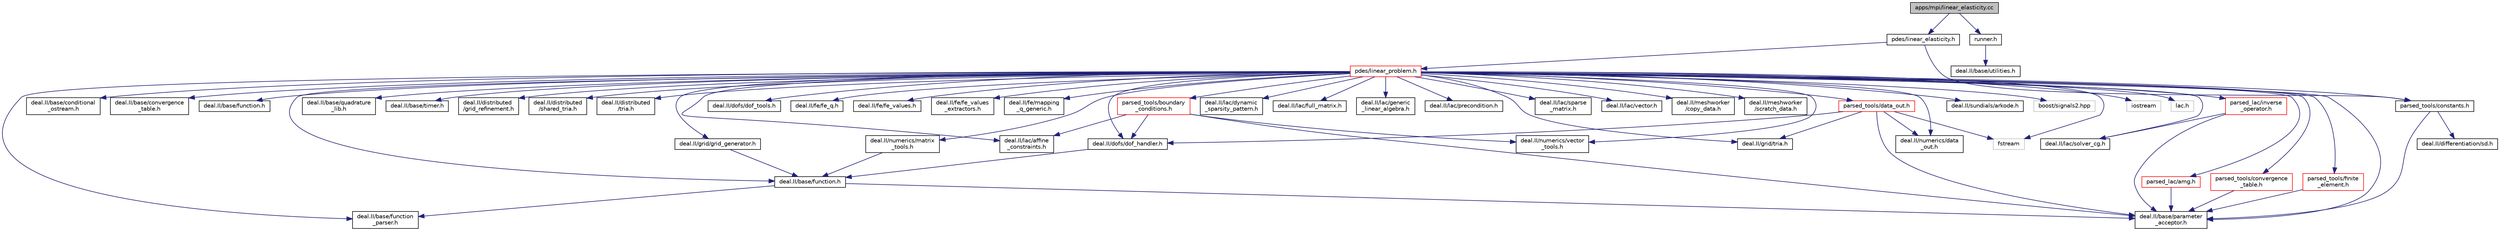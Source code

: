 digraph "apps/mpi/linear_elasticity.cc"
{
 // LATEX_PDF_SIZE
  bgcolor="transparent";
  edge [fontname="Helvetica",fontsize="10",labelfontname="Helvetica",labelfontsize="10"];
  node [fontname="Helvetica",fontsize="10",shape=record];
  Node1 [label="apps/mpi/linear_elasticity.cc",height=0.2,width=0.4,color="black", fillcolor="grey75", style="filled", fontcolor="black",tooltip=" "];
  Node1 -> Node2 [color="midnightblue",fontsize="10",style="solid",fontname="Helvetica"];
  Node2 [label="pdes/linear_elasticity.h",height=0.2,width=0.4,color="black",URL="$linear__elasticity_8h.html",tooltip=" "];
  Node2 -> Node3 [color="midnightblue",fontsize="10",style="solid",fontname="Helvetica"];
  Node3 [label="parsed_tools/constants.h",height=0.2,width=0.4,color="black",URL="$constants_8h.html",tooltip=" "];
  Node3 -> Node4 [color="midnightblue",fontsize="10",style="solid",fontname="Helvetica"];
  Node4 [label="deal.II/base/parameter\l_acceptor.h",height=0.2,width=0.4,color="black",URL="/__w/fsi-suite/fsi-suite/deal.tag$parameter__acceptor_8h.html.html",tooltip=" "];
  Node3 -> Node5 [color="midnightblue",fontsize="10",style="solid",fontname="Helvetica"];
  Node5 [label="deal.II/differentiation/sd.h",height=0.2,width=0.4,color="black",URL="/__w/fsi-suite/fsi-suite/deal.tag$sd_8h.html.html",tooltip=" "];
  Node2 -> Node6 [color="midnightblue",fontsize="10",style="solid",fontname="Helvetica"];
  Node6 [label="pdes/linear_problem.h",height=0.2,width=0.4,color="red",URL="$linear__problem_8h.html",tooltip=" "];
  Node6 -> Node7 [color="midnightblue",fontsize="10",style="solid",fontname="Helvetica"];
  Node7 [label="deal.II/base/conditional\l_ostream.h",height=0.2,width=0.4,color="black",URL="/__w/fsi-suite/fsi-suite/deal.tag$conditional__ostream_8h.html.html",tooltip=" "];
  Node6 -> Node8 [color="midnightblue",fontsize="10",style="solid",fontname="Helvetica"];
  Node8 [label="deal.II/base/convergence\l_table.h",height=0.2,width=0.4,color="black",URL="/__w/fsi-suite/fsi-suite/deal.tag$convergence__table_8h.html.html",tooltip=" "];
  Node6 -> Node9 [color="midnightblue",fontsize="10",style="solid",fontname="Helvetica"];
  Node9 [label="deal.II/base/function.h",height=0.2,width=0.4,color="black",URL="/__w/fsi-suite/fsi-suite/deal.tag$function_8h.html.html",tooltip=" "];
  Node6 -> Node10 [color="midnightblue",fontsize="10",style="solid",fontname="Helvetica"];
  Node10 [label="deal.II/base/function\l_parser.h",height=0.2,width=0.4,color="black",URL="/__w/fsi-suite/fsi-suite/deal.tag$function__parser_8h.html.html",tooltip=" "];
  Node6 -> Node4 [color="midnightblue",fontsize="10",style="solid",fontname="Helvetica"];
  Node6 -> Node11 [color="midnightblue",fontsize="10",style="solid",fontname="Helvetica"];
  Node11 [label="deal.II/base/quadrature\l_lib.h",height=0.2,width=0.4,color="black",URL="/__w/fsi-suite/fsi-suite/deal.tag$quadrature__lib_8h.html.html",tooltip=" "];
  Node6 -> Node12 [color="midnightblue",fontsize="10",style="solid",fontname="Helvetica"];
  Node12 [label="deal.II/base/timer.h",height=0.2,width=0.4,color="black",URL="/__w/fsi-suite/fsi-suite/deal.tag$timer_8h.html.html",tooltip=" "];
  Node6 -> Node13 [color="midnightblue",fontsize="10",style="solid",fontname="Helvetica"];
  Node13 [label="deal.II/distributed\l/grid_refinement.h",height=0.2,width=0.4,color="black",URL="/__w/fsi-suite/fsi-suite/deal.tag$distributed_2grid__refinement_8h.html.html",tooltip=" "];
  Node6 -> Node14 [color="midnightblue",fontsize="10",style="solid",fontname="Helvetica"];
  Node14 [label="deal.II/distributed\l/shared_tria.h",height=0.2,width=0.4,color="black",URL="/__w/fsi-suite/fsi-suite/deal.tag$shared__tria_8h.html.html",tooltip=" "];
  Node6 -> Node15 [color="midnightblue",fontsize="10",style="solid",fontname="Helvetica"];
  Node15 [label="deal.II/distributed\l/tria.h",height=0.2,width=0.4,color="black",URL="/__w/fsi-suite/fsi-suite/deal.tag$distributed_2tria_8h.html.html",tooltip=" "];
  Node6 -> Node16 [color="midnightblue",fontsize="10",style="solid",fontname="Helvetica"];
  Node16 [label="deal.II/dofs/dof_handler.h",height=0.2,width=0.4,color="black",URL="/__w/fsi-suite/fsi-suite/deal.tag$dof__handler_8h.html.html",tooltip=" "];
  Node16 -> Node17 [color="midnightblue",fontsize="10",style="solid",fontname="Helvetica"];
  Node17 [label="deal.II/base/function.h",height=0.2,width=0.4,color="black",URL="$function_8h.html",tooltip=" "];
  Node17 -> Node10 [color="midnightblue",fontsize="10",style="solid",fontname="Helvetica"];
  Node17 -> Node4 [color="midnightblue",fontsize="10",style="solid",fontname="Helvetica"];
  Node6 -> Node18 [color="midnightblue",fontsize="10",style="solid",fontname="Helvetica"];
  Node18 [label="deal.II/dofs/dof_tools.h",height=0.2,width=0.4,color="black",URL="/__w/fsi-suite/fsi-suite/deal.tag$dof__tools_8h.html.html",tooltip=" "];
  Node6 -> Node19 [color="midnightblue",fontsize="10",style="solid",fontname="Helvetica"];
  Node19 [label="deal.II/fe/fe_q.h",height=0.2,width=0.4,color="black",URL="/__w/fsi-suite/fsi-suite/deal.tag$fe__q_8h.html.html",tooltip=" "];
  Node6 -> Node20 [color="midnightblue",fontsize="10",style="solid",fontname="Helvetica"];
  Node20 [label="deal.II/fe/fe_values.h",height=0.2,width=0.4,color="black",URL="/__w/fsi-suite/fsi-suite/deal.tag$fe_2fe__values_8h.html.html",tooltip=" "];
  Node6 -> Node21 [color="midnightblue",fontsize="10",style="solid",fontname="Helvetica"];
  Node21 [label="deal.II/fe/fe_values\l_extractors.h",height=0.2,width=0.4,color="black",URL="/__w/fsi-suite/fsi-suite/deal.tag$fe__values__extractors_8h.html.html",tooltip=" "];
  Node6 -> Node22 [color="midnightblue",fontsize="10",style="solid",fontname="Helvetica"];
  Node22 [label="deal.II/fe/mapping\l_q_generic.h",height=0.2,width=0.4,color="black",URL="/__w/fsi-suite/fsi-suite/deal.tag$mapping__q__generic_8h.html.html",tooltip=" "];
  Node6 -> Node23 [color="midnightblue",fontsize="10",style="solid",fontname="Helvetica"];
  Node23 [label="deal.II/grid/grid_generator.h",height=0.2,width=0.4,color="black",URL="/__w/fsi-suite/fsi-suite/deal.tag$grid__generator_8h.html.html",tooltip=" "];
  Node23 -> Node17 [color="midnightblue",fontsize="10",style="solid",fontname="Helvetica"];
  Node6 -> Node24 [color="midnightblue",fontsize="10",style="solid",fontname="Helvetica"];
  Node24 [label="deal.II/grid/tria.h",height=0.2,width=0.4,color="black",URL="/__w/fsi-suite/fsi-suite/deal.tag$grid_2tria_8h.html.html",tooltip=" "];
  Node6 -> Node25 [color="midnightblue",fontsize="10",style="solid",fontname="Helvetica"];
  Node25 [label="deal.II/lac/affine\l_constraints.h",height=0.2,width=0.4,color="black",URL="/__w/fsi-suite/fsi-suite/deal.tag$affine__constraints_8h.html.html",tooltip=" "];
  Node6 -> Node26 [color="midnightblue",fontsize="10",style="solid",fontname="Helvetica"];
  Node26 [label="deal.II/lac/dynamic\l_sparsity_pattern.h",height=0.2,width=0.4,color="black",URL="/__w/fsi-suite/fsi-suite/deal.tag$dynamic__sparsity__pattern_8h.html.html",tooltip=" "];
  Node6 -> Node27 [color="midnightblue",fontsize="10",style="solid",fontname="Helvetica"];
  Node27 [label="deal.II/lac/full_matrix.h",height=0.2,width=0.4,color="black",URL="/__w/fsi-suite/fsi-suite/deal.tag$full__matrix_8h.html.html",tooltip=" "];
  Node6 -> Node28 [color="midnightblue",fontsize="10",style="solid",fontname="Helvetica"];
  Node28 [label="deal.II/lac/generic\l_linear_algebra.h",height=0.2,width=0.4,color="black",URL="/__w/fsi-suite/fsi-suite/deal.tag$generic__linear__algebra_8h.html.html",tooltip=" "];
  Node6 -> Node29 [color="midnightblue",fontsize="10",style="solid",fontname="Helvetica"];
  Node29 [label="deal.II/lac/precondition.h",height=0.2,width=0.4,color="black",URL="/__w/fsi-suite/fsi-suite/deal.tag$precondition_8h.html.html",tooltip=" "];
  Node6 -> Node30 [color="midnightblue",fontsize="10",style="solid",fontname="Helvetica"];
  Node30 [label="deal.II/lac/solver_cg.h",height=0.2,width=0.4,color="black",URL="/__w/fsi-suite/fsi-suite/deal.tag$solver__cg_8h.html.html",tooltip=" "];
  Node6 -> Node31 [color="midnightblue",fontsize="10",style="solid",fontname="Helvetica"];
  Node31 [label="deal.II/lac/sparse\l_matrix.h",height=0.2,width=0.4,color="black",URL="/__w/fsi-suite/fsi-suite/deal.tag$sparse__matrix_8h.html.html",tooltip=" "];
  Node6 -> Node32 [color="midnightblue",fontsize="10",style="solid",fontname="Helvetica"];
  Node32 [label="deal.II/lac/vector.h",height=0.2,width=0.4,color="black",URL="/__w/fsi-suite/fsi-suite/deal.tag$vector_8h.html.html",tooltip=" "];
  Node6 -> Node33 [color="midnightblue",fontsize="10",style="solid",fontname="Helvetica"];
  Node33 [label="deal.II/meshworker\l/copy_data.h",height=0.2,width=0.4,color="black",URL="/__w/fsi-suite/fsi-suite/deal.tag$copy__data_8h.html.html",tooltip=" "];
  Node6 -> Node34 [color="midnightblue",fontsize="10",style="solid",fontname="Helvetica"];
  Node34 [label="deal.II/meshworker\l/scratch_data.h",height=0.2,width=0.4,color="black",URL="/__w/fsi-suite/fsi-suite/deal.tag$scratch__data_8h.html.html",tooltip=" "];
  Node6 -> Node35 [color="midnightblue",fontsize="10",style="solid",fontname="Helvetica"];
  Node35 [label="deal.II/numerics/data\l_out.h",height=0.2,width=0.4,color="black",URL="/__w/fsi-suite/fsi-suite/deal.tag$numerics_2data__out_8h.html.html",tooltip=" "];
  Node6 -> Node36 [color="midnightblue",fontsize="10",style="solid",fontname="Helvetica"];
  Node36 [label="deal.II/numerics/matrix\l_tools.h",height=0.2,width=0.4,color="black",URL="/__w/fsi-suite/fsi-suite/deal.tag$matrix__tools_8h.html.html",tooltip=" "];
  Node36 -> Node17 [color="midnightblue",fontsize="10",style="solid",fontname="Helvetica"];
  Node6 -> Node37 [color="midnightblue",fontsize="10",style="solid",fontname="Helvetica"];
  Node37 [label="deal.II/numerics/vector\l_tools.h",height=0.2,width=0.4,color="black",URL="/__w/fsi-suite/fsi-suite/deal.tag$vector__tools_8h.html.html",tooltip=" "];
  Node6 -> Node38 [color="midnightblue",fontsize="10",style="solid",fontname="Helvetica"];
  Node38 [label="deal.II/sundials/arkode.h",height=0.2,width=0.4,color="black",URL="/__w/fsi-suite/fsi-suite/deal.tag$arkode_8h.html.html",tooltip=" "];
  Node6 -> Node39 [color="midnightblue",fontsize="10",style="solid",fontname="Helvetica"];
  Node39 [label="boost/signals2.hpp",height=0.2,width=0.4,color="grey75",tooltip=" "];
  Node6 -> Node40 [color="midnightblue",fontsize="10",style="solid",fontname="Helvetica"];
  Node40 [label="fstream",height=0.2,width=0.4,color="grey75",tooltip=" "];
  Node6 -> Node41 [color="midnightblue",fontsize="10",style="solid",fontname="Helvetica"];
  Node41 [label="iostream",height=0.2,width=0.4,color="grey75",tooltip=" "];
  Node6 -> Node42 [color="midnightblue",fontsize="10",style="solid",fontname="Helvetica"];
  Node42 [label="lac.h",height=0.2,width=0.4,color="grey75",tooltip=" "];
  Node6 -> Node43 [color="midnightblue",fontsize="10",style="solid",fontname="Helvetica"];
  Node43 [label="parsed_lac/amg.h",height=0.2,width=0.4,color="red",URL="$amg_8h.html",tooltip=" "];
  Node43 -> Node4 [color="midnightblue",fontsize="10",style="solid",fontname="Helvetica"];
  Node6 -> Node46 [color="midnightblue",fontsize="10",style="solid",fontname="Helvetica"];
  Node46 [label="parsed_lac/inverse\l_operator.h",height=0.2,width=0.4,color="red",URL="$inverse__operator_8h.html",tooltip=" "];
  Node46 -> Node4 [color="midnightblue",fontsize="10",style="solid",fontname="Helvetica"];
  Node46 -> Node30 [color="midnightblue",fontsize="10",style="solid",fontname="Helvetica"];
  Node6 -> Node56 [color="midnightblue",fontsize="10",style="solid",fontname="Helvetica"];
  Node56 [label="parsed_tools/boundary\l_conditions.h",height=0.2,width=0.4,color="red",URL="$boundary__conditions_8h.html",tooltip=" "];
  Node56 -> Node4 [color="midnightblue",fontsize="10",style="solid",fontname="Helvetica"];
  Node56 -> Node16 [color="midnightblue",fontsize="10",style="solid",fontname="Helvetica"];
  Node56 -> Node25 [color="midnightblue",fontsize="10",style="solid",fontname="Helvetica"];
  Node56 -> Node37 [color="midnightblue",fontsize="10",style="solid",fontname="Helvetica"];
  Node6 -> Node3 [color="midnightblue",fontsize="10",style="solid",fontname="Helvetica"];
  Node6 -> Node72 [color="midnightblue",fontsize="10",style="solid",fontname="Helvetica"];
  Node72 [label="parsed_tools/convergence\l_table.h",height=0.2,width=0.4,color="red",URL="$convergence__table_8h.html",tooltip=" "];
  Node72 -> Node4 [color="midnightblue",fontsize="10",style="solid",fontname="Helvetica"];
  Node6 -> Node75 [color="midnightblue",fontsize="10",style="solid",fontname="Helvetica"];
  Node75 [label="parsed_tools/data_out.h",height=0.2,width=0.4,color="red",URL="$data__out_8h.html",tooltip=" "];
  Node75 -> Node4 [color="midnightblue",fontsize="10",style="solid",fontname="Helvetica"];
  Node75 -> Node16 [color="midnightblue",fontsize="10",style="solid",fontname="Helvetica"];
  Node75 -> Node24 [color="midnightblue",fontsize="10",style="solid",fontname="Helvetica"];
  Node75 -> Node35 [color="midnightblue",fontsize="10",style="solid",fontname="Helvetica"];
  Node75 -> Node40 [color="midnightblue",fontsize="10",style="solid",fontname="Helvetica"];
  Node6 -> Node80 [color="midnightblue",fontsize="10",style="solid",fontname="Helvetica"];
  Node80 [label="parsed_tools/finite\l_element.h",height=0.2,width=0.4,color="red",URL="$finite__element_8h.html",tooltip=" "];
  Node80 -> Node4 [color="midnightblue",fontsize="10",style="solid",fontname="Helvetica"];
  Node6 -> Node17 [color="midnightblue",fontsize="10",style="solid",fontname="Helvetica"];
  Node1 -> Node87 [color="midnightblue",fontsize="10",style="solid",fontname="Helvetica"];
  Node87 [label="runner.h",height=0.2,width=0.4,color="black",URL="$runner_8h.html",tooltip=" "];
  Node87 -> Node61 [color="midnightblue",fontsize="10",style="solid",fontname="Helvetica"];
  Node61 [label="deal.II/base/utilities.h",height=0.2,width=0.4,color="black",URL="/__w/fsi-suite/fsi-suite/deal.tag$include_2deal_8II_2base_2utilities_8h.html.html",tooltip=" "];
}
